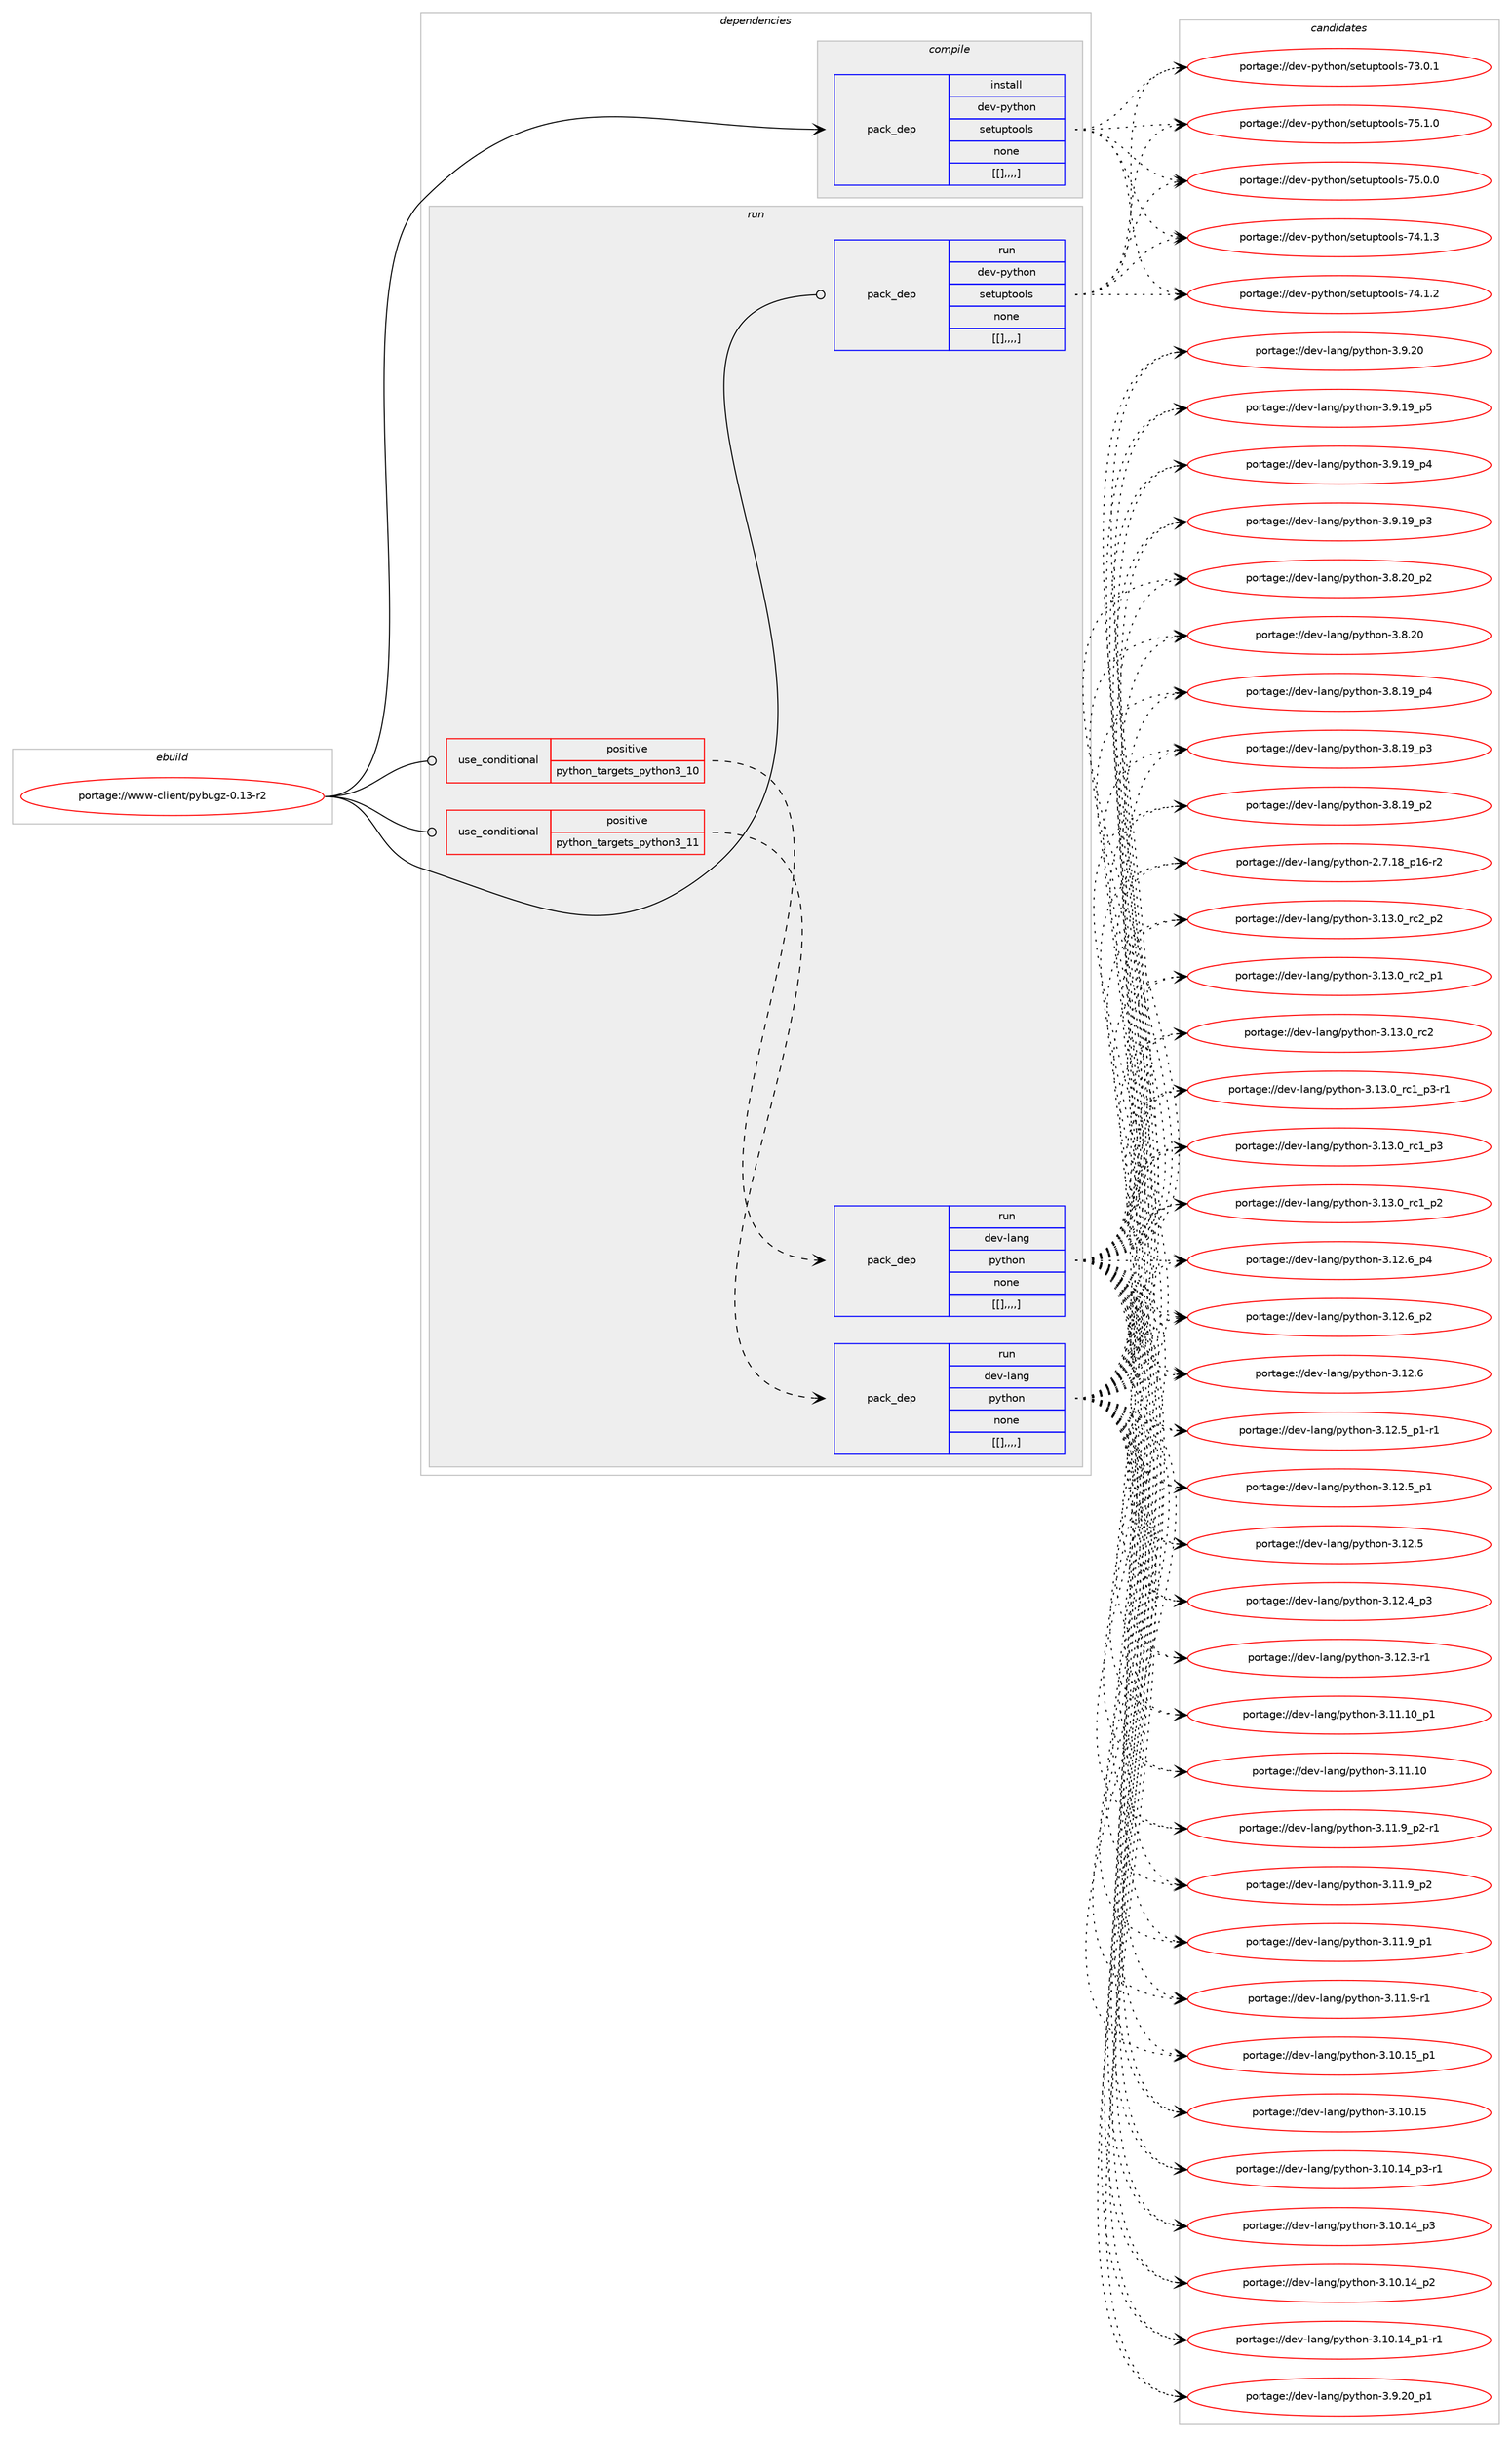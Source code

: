 digraph prolog {

# *************
# Graph options
# *************

newrank=true;
concentrate=true;
compound=true;
graph [rankdir=LR,fontname=Helvetica,fontsize=10,ranksep=1.5];#, ranksep=2.5, nodesep=0.2];
edge  [arrowhead=vee];
node  [fontname=Helvetica,fontsize=10];

# **********
# The ebuild
# **********

subgraph cluster_leftcol {
color=gray;
label=<<i>ebuild</i>>;
id [label="portage://www-client/pybugz-0.13-r2", color=red, width=4, href="../www-client/pybugz-0.13-r2.svg"];
}

# ****************
# The dependencies
# ****************

subgraph cluster_midcol {
color=gray;
label=<<i>dependencies</i>>;
subgraph cluster_compile {
fillcolor="#eeeeee";
style=filled;
label=<<i>compile</i>>;
subgraph pack18533 {
dependency29468 [label=<<TABLE BORDER="0" CELLBORDER="1" CELLSPACING="0" CELLPADDING="4" WIDTH="220"><TR><TD ROWSPAN="6" CELLPADDING="30">pack_dep</TD></TR><TR><TD WIDTH="110">install</TD></TR><TR><TD>dev-python</TD></TR><TR><TD>setuptools</TD></TR><TR><TD>none</TD></TR><TR><TD>[[],,,,]</TD></TR></TABLE>>, shape=none, color=blue];
}
id:e -> dependency29468:w [weight=20,style="solid",arrowhead="vee"];
}
subgraph cluster_compileandrun {
fillcolor="#eeeeee";
style=filled;
label=<<i>compile and run</i>>;
}
subgraph cluster_run {
fillcolor="#eeeeee";
style=filled;
label=<<i>run</i>>;
subgraph cond10714 {
dependency29469 [label=<<TABLE BORDER="0" CELLBORDER="1" CELLSPACING="0" CELLPADDING="4"><TR><TD ROWSPAN="3" CELLPADDING="10">use_conditional</TD></TR><TR><TD>positive</TD></TR><TR><TD>python_targets_python3_10</TD></TR></TABLE>>, shape=none, color=red];
subgraph pack18534 {
dependency29470 [label=<<TABLE BORDER="0" CELLBORDER="1" CELLSPACING="0" CELLPADDING="4" WIDTH="220"><TR><TD ROWSPAN="6" CELLPADDING="30">pack_dep</TD></TR><TR><TD WIDTH="110">run</TD></TR><TR><TD>dev-lang</TD></TR><TR><TD>python</TD></TR><TR><TD>none</TD></TR><TR><TD>[[],,,,]</TD></TR></TABLE>>, shape=none, color=blue];
}
dependency29469:e -> dependency29470:w [weight=20,style="dashed",arrowhead="vee"];
}
id:e -> dependency29469:w [weight=20,style="solid",arrowhead="odot"];
subgraph cond10715 {
dependency29471 [label=<<TABLE BORDER="0" CELLBORDER="1" CELLSPACING="0" CELLPADDING="4"><TR><TD ROWSPAN="3" CELLPADDING="10">use_conditional</TD></TR><TR><TD>positive</TD></TR><TR><TD>python_targets_python3_11</TD></TR></TABLE>>, shape=none, color=red];
subgraph pack18535 {
dependency29472 [label=<<TABLE BORDER="0" CELLBORDER="1" CELLSPACING="0" CELLPADDING="4" WIDTH="220"><TR><TD ROWSPAN="6" CELLPADDING="30">pack_dep</TD></TR><TR><TD WIDTH="110">run</TD></TR><TR><TD>dev-lang</TD></TR><TR><TD>python</TD></TR><TR><TD>none</TD></TR><TR><TD>[[],,,,]</TD></TR></TABLE>>, shape=none, color=blue];
}
dependency29471:e -> dependency29472:w [weight=20,style="dashed",arrowhead="vee"];
}
id:e -> dependency29471:w [weight=20,style="solid",arrowhead="odot"];
subgraph pack18536 {
dependency29473 [label=<<TABLE BORDER="0" CELLBORDER="1" CELLSPACING="0" CELLPADDING="4" WIDTH="220"><TR><TD ROWSPAN="6" CELLPADDING="30">pack_dep</TD></TR><TR><TD WIDTH="110">run</TD></TR><TR><TD>dev-python</TD></TR><TR><TD>setuptools</TD></TR><TR><TD>none</TD></TR><TR><TD>[[],,,,]</TD></TR></TABLE>>, shape=none, color=blue];
}
id:e -> dependency29473:w [weight=20,style="solid",arrowhead="odot"];
}
}

# **************
# The candidates
# **************

subgraph cluster_choices {
rank=same;
color=gray;
label=<<i>candidates</i>>;

subgraph choice18533 {
color=black;
nodesep=1;
choice100101118451121211161041111104711510111611711211611111110811545555346494648 [label="portage://dev-python/setuptools-75.1.0", color=red, width=4,href="../dev-python/setuptools-75.1.0.svg"];
choice100101118451121211161041111104711510111611711211611111110811545555346484648 [label="portage://dev-python/setuptools-75.0.0", color=red, width=4,href="../dev-python/setuptools-75.0.0.svg"];
choice100101118451121211161041111104711510111611711211611111110811545555246494651 [label="portage://dev-python/setuptools-74.1.3", color=red, width=4,href="../dev-python/setuptools-74.1.3.svg"];
choice100101118451121211161041111104711510111611711211611111110811545555246494650 [label="portage://dev-python/setuptools-74.1.2", color=red, width=4,href="../dev-python/setuptools-74.1.2.svg"];
choice100101118451121211161041111104711510111611711211611111110811545555146484649 [label="portage://dev-python/setuptools-73.0.1", color=red, width=4,href="../dev-python/setuptools-73.0.1.svg"];
dependency29468:e -> choice100101118451121211161041111104711510111611711211611111110811545555346494648:w [style=dotted,weight="100"];
dependency29468:e -> choice100101118451121211161041111104711510111611711211611111110811545555346484648:w [style=dotted,weight="100"];
dependency29468:e -> choice100101118451121211161041111104711510111611711211611111110811545555246494651:w [style=dotted,weight="100"];
dependency29468:e -> choice100101118451121211161041111104711510111611711211611111110811545555246494650:w [style=dotted,weight="100"];
dependency29468:e -> choice100101118451121211161041111104711510111611711211611111110811545555146484649:w [style=dotted,weight="100"];
}
subgraph choice18534 {
color=black;
nodesep=1;
choice100101118451089711010347112121116104111110455146495146489511499509511250 [label="portage://dev-lang/python-3.13.0_rc2_p2", color=red, width=4,href="../dev-lang/python-3.13.0_rc2_p2.svg"];
choice100101118451089711010347112121116104111110455146495146489511499509511249 [label="portage://dev-lang/python-3.13.0_rc2_p1", color=red, width=4,href="../dev-lang/python-3.13.0_rc2_p1.svg"];
choice10010111845108971101034711212111610411111045514649514648951149950 [label="portage://dev-lang/python-3.13.0_rc2", color=red, width=4,href="../dev-lang/python-3.13.0_rc2.svg"];
choice1001011184510897110103471121211161041111104551464951464895114994995112514511449 [label="portage://dev-lang/python-3.13.0_rc1_p3-r1", color=red, width=4,href="../dev-lang/python-3.13.0_rc1_p3-r1.svg"];
choice100101118451089711010347112121116104111110455146495146489511499499511251 [label="portage://dev-lang/python-3.13.0_rc1_p3", color=red, width=4,href="../dev-lang/python-3.13.0_rc1_p3.svg"];
choice100101118451089711010347112121116104111110455146495146489511499499511250 [label="portage://dev-lang/python-3.13.0_rc1_p2", color=red, width=4,href="../dev-lang/python-3.13.0_rc1_p2.svg"];
choice100101118451089711010347112121116104111110455146495046549511252 [label="portage://dev-lang/python-3.12.6_p4", color=red, width=4,href="../dev-lang/python-3.12.6_p4.svg"];
choice100101118451089711010347112121116104111110455146495046549511250 [label="portage://dev-lang/python-3.12.6_p2", color=red, width=4,href="../dev-lang/python-3.12.6_p2.svg"];
choice10010111845108971101034711212111610411111045514649504654 [label="portage://dev-lang/python-3.12.6", color=red, width=4,href="../dev-lang/python-3.12.6.svg"];
choice1001011184510897110103471121211161041111104551464950465395112494511449 [label="portage://dev-lang/python-3.12.5_p1-r1", color=red, width=4,href="../dev-lang/python-3.12.5_p1-r1.svg"];
choice100101118451089711010347112121116104111110455146495046539511249 [label="portage://dev-lang/python-3.12.5_p1", color=red, width=4,href="../dev-lang/python-3.12.5_p1.svg"];
choice10010111845108971101034711212111610411111045514649504653 [label="portage://dev-lang/python-3.12.5", color=red, width=4,href="../dev-lang/python-3.12.5.svg"];
choice100101118451089711010347112121116104111110455146495046529511251 [label="portage://dev-lang/python-3.12.4_p3", color=red, width=4,href="../dev-lang/python-3.12.4_p3.svg"];
choice100101118451089711010347112121116104111110455146495046514511449 [label="portage://dev-lang/python-3.12.3-r1", color=red, width=4,href="../dev-lang/python-3.12.3-r1.svg"];
choice10010111845108971101034711212111610411111045514649494649489511249 [label="portage://dev-lang/python-3.11.10_p1", color=red, width=4,href="../dev-lang/python-3.11.10_p1.svg"];
choice1001011184510897110103471121211161041111104551464949464948 [label="portage://dev-lang/python-3.11.10", color=red, width=4,href="../dev-lang/python-3.11.10.svg"];
choice1001011184510897110103471121211161041111104551464949465795112504511449 [label="portage://dev-lang/python-3.11.9_p2-r1", color=red, width=4,href="../dev-lang/python-3.11.9_p2-r1.svg"];
choice100101118451089711010347112121116104111110455146494946579511250 [label="portage://dev-lang/python-3.11.9_p2", color=red, width=4,href="../dev-lang/python-3.11.9_p2.svg"];
choice100101118451089711010347112121116104111110455146494946579511249 [label="portage://dev-lang/python-3.11.9_p1", color=red, width=4,href="../dev-lang/python-3.11.9_p1.svg"];
choice100101118451089711010347112121116104111110455146494946574511449 [label="portage://dev-lang/python-3.11.9-r1", color=red, width=4,href="../dev-lang/python-3.11.9-r1.svg"];
choice10010111845108971101034711212111610411111045514649484649539511249 [label="portage://dev-lang/python-3.10.15_p1", color=red, width=4,href="../dev-lang/python-3.10.15_p1.svg"];
choice1001011184510897110103471121211161041111104551464948464953 [label="portage://dev-lang/python-3.10.15", color=red, width=4,href="../dev-lang/python-3.10.15.svg"];
choice100101118451089711010347112121116104111110455146494846495295112514511449 [label="portage://dev-lang/python-3.10.14_p3-r1", color=red, width=4,href="../dev-lang/python-3.10.14_p3-r1.svg"];
choice10010111845108971101034711212111610411111045514649484649529511251 [label="portage://dev-lang/python-3.10.14_p3", color=red, width=4,href="../dev-lang/python-3.10.14_p3.svg"];
choice10010111845108971101034711212111610411111045514649484649529511250 [label="portage://dev-lang/python-3.10.14_p2", color=red, width=4,href="../dev-lang/python-3.10.14_p2.svg"];
choice100101118451089711010347112121116104111110455146494846495295112494511449 [label="portage://dev-lang/python-3.10.14_p1-r1", color=red, width=4,href="../dev-lang/python-3.10.14_p1-r1.svg"];
choice100101118451089711010347112121116104111110455146574650489511249 [label="portage://dev-lang/python-3.9.20_p1", color=red, width=4,href="../dev-lang/python-3.9.20_p1.svg"];
choice10010111845108971101034711212111610411111045514657465048 [label="portage://dev-lang/python-3.9.20", color=red, width=4,href="../dev-lang/python-3.9.20.svg"];
choice100101118451089711010347112121116104111110455146574649579511253 [label="portage://dev-lang/python-3.9.19_p5", color=red, width=4,href="../dev-lang/python-3.9.19_p5.svg"];
choice100101118451089711010347112121116104111110455146574649579511252 [label="portage://dev-lang/python-3.9.19_p4", color=red, width=4,href="../dev-lang/python-3.9.19_p4.svg"];
choice100101118451089711010347112121116104111110455146574649579511251 [label="portage://dev-lang/python-3.9.19_p3", color=red, width=4,href="../dev-lang/python-3.9.19_p3.svg"];
choice100101118451089711010347112121116104111110455146564650489511250 [label="portage://dev-lang/python-3.8.20_p2", color=red, width=4,href="../dev-lang/python-3.8.20_p2.svg"];
choice10010111845108971101034711212111610411111045514656465048 [label="portage://dev-lang/python-3.8.20", color=red, width=4,href="../dev-lang/python-3.8.20.svg"];
choice100101118451089711010347112121116104111110455146564649579511252 [label="portage://dev-lang/python-3.8.19_p4", color=red, width=4,href="../dev-lang/python-3.8.19_p4.svg"];
choice100101118451089711010347112121116104111110455146564649579511251 [label="portage://dev-lang/python-3.8.19_p3", color=red, width=4,href="../dev-lang/python-3.8.19_p3.svg"];
choice100101118451089711010347112121116104111110455146564649579511250 [label="portage://dev-lang/python-3.8.19_p2", color=red, width=4,href="../dev-lang/python-3.8.19_p2.svg"];
choice100101118451089711010347112121116104111110455046554649569511249544511450 [label="portage://dev-lang/python-2.7.18_p16-r2", color=red, width=4,href="../dev-lang/python-2.7.18_p16-r2.svg"];
dependency29470:e -> choice100101118451089711010347112121116104111110455146495146489511499509511250:w [style=dotted,weight="100"];
dependency29470:e -> choice100101118451089711010347112121116104111110455146495146489511499509511249:w [style=dotted,weight="100"];
dependency29470:e -> choice10010111845108971101034711212111610411111045514649514648951149950:w [style=dotted,weight="100"];
dependency29470:e -> choice1001011184510897110103471121211161041111104551464951464895114994995112514511449:w [style=dotted,weight="100"];
dependency29470:e -> choice100101118451089711010347112121116104111110455146495146489511499499511251:w [style=dotted,weight="100"];
dependency29470:e -> choice100101118451089711010347112121116104111110455146495146489511499499511250:w [style=dotted,weight="100"];
dependency29470:e -> choice100101118451089711010347112121116104111110455146495046549511252:w [style=dotted,weight="100"];
dependency29470:e -> choice100101118451089711010347112121116104111110455146495046549511250:w [style=dotted,weight="100"];
dependency29470:e -> choice10010111845108971101034711212111610411111045514649504654:w [style=dotted,weight="100"];
dependency29470:e -> choice1001011184510897110103471121211161041111104551464950465395112494511449:w [style=dotted,weight="100"];
dependency29470:e -> choice100101118451089711010347112121116104111110455146495046539511249:w [style=dotted,weight="100"];
dependency29470:e -> choice10010111845108971101034711212111610411111045514649504653:w [style=dotted,weight="100"];
dependency29470:e -> choice100101118451089711010347112121116104111110455146495046529511251:w [style=dotted,weight="100"];
dependency29470:e -> choice100101118451089711010347112121116104111110455146495046514511449:w [style=dotted,weight="100"];
dependency29470:e -> choice10010111845108971101034711212111610411111045514649494649489511249:w [style=dotted,weight="100"];
dependency29470:e -> choice1001011184510897110103471121211161041111104551464949464948:w [style=dotted,weight="100"];
dependency29470:e -> choice1001011184510897110103471121211161041111104551464949465795112504511449:w [style=dotted,weight="100"];
dependency29470:e -> choice100101118451089711010347112121116104111110455146494946579511250:w [style=dotted,weight="100"];
dependency29470:e -> choice100101118451089711010347112121116104111110455146494946579511249:w [style=dotted,weight="100"];
dependency29470:e -> choice100101118451089711010347112121116104111110455146494946574511449:w [style=dotted,weight="100"];
dependency29470:e -> choice10010111845108971101034711212111610411111045514649484649539511249:w [style=dotted,weight="100"];
dependency29470:e -> choice1001011184510897110103471121211161041111104551464948464953:w [style=dotted,weight="100"];
dependency29470:e -> choice100101118451089711010347112121116104111110455146494846495295112514511449:w [style=dotted,weight="100"];
dependency29470:e -> choice10010111845108971101034711212111610411111045514649484649529511251:w [style=dotted,weight="100"];
dependency29470:e -> choice10010111845108971101034711212111610411111045514649484649529511250:w [style=dotted,weight="100"];
dependency29470:e -> choice100101118451089711010347112121116104111110455146494846495295112494511449:w [style=dotted,weight="100"];
dependency29470:e -> choice100101118451089711010347112121116104111110455146574650489511249:w [style=dotted,weight="100"];
dependency29470:e -> choice10010111845108971101034711212111610411111045514657465048:w [style=dotted,weight="100"];
dependency29470:e -> choice100101118451089711010347112121116104111110455146574649579511253:w [style=dotted,weight="100"];
dependency29470:e -> choice100101118451089711010347112121116104111110455146574649579511252:w [style=dotted,weight="100"];
dependency29470:e -> choice100101118451089711010347112121116104111110455146574649579511251:w [style=dotted,weight="100"];
dependency29470:e -> choice100101118451089711010347112121116104111110455146564650489511250:w [style=dotted,weight="100"];
dependency29470:e -> choice10010111845108971101034711212111610411111045514656465048:w [style=dotted,weight="100"];
dependency29470:e -> choice100101118451089711010347112121116104111110455146564649579511252:w [style=dotted,weight="100"];
dependency29470:e -> choice100101118451089711010347112121116104111110455146564649579511251:w [style=dotted,weight="100"];
dependency29470:e -> choice100101118451089711010347112121116104111110455146564649579511250:w [style=dotted,weight="100"];
dependency29470:e -> choice100101118451089711010347112121116104111110455046554649569511249544511450:w [style=dotted,weight="100"];
}
subgraph choice18535 {
color=black;
nodesep=1;
choice100101118451089711010347112121116104111110455146495146489511499509511250 [label="portage://dev-lang/python-3.13.0_rc2_p2", color=red, width=4,href="../dev-lang/python-3.13.0_rc2_p2.svg"];
choice100101118451089711010347112121116104111110455146495146489511499509511249 [label="portage://dev-lang/python-3.13.0_rc2_p1", color=red, width=4,href="../dev-lang/python-3.13.0_rc2_p1.svg"];
choice10010111845108971101034711212111610411111045514649514648951149950 [label="portage://dev-lang/python-3.13.0_rc2", color=red, width=4,href="../dev-lang/python-3.13.0_rc2.svg"];
choice1001011184510897110103471121211161041111104551464951464895114994995112514511449 [label="portage://dev-lang/python-3.13.0_rc1_p3-r1", color=red, width=4,href="../dev-lang/python-3.13.0_rc1_p3-r1.svg"];
choice100101118451089711010347112121116104111110455146495146489511499499511251 [label="portage://dev-lang/python-3.13.0_rc1_p3", color=red, width=4,href="../dev-lang/python-3.13.0_rc1_p3.svg"];
choice100101118451089711010347112121116104111110455146495146489511499499511250 [label="portage://dev-lang/python-3.13.0_rc1_p2", color=red, width=4,href="../dev-lang/python-3.13.0_rc1_p2.svg"];
choice100101118451089711010347112121116104111110455146495046549511252 [label="portage://dev-lang/python-3.12.6_p4", color=red, width=4,href="../dev-lang/python-3.12.6_p4.svg"];
choice100101118451089711010347112121116104111110455146495046549511250 [label="portage://dev-lang/python-3.12.6_p2", color=red, width=4,href="../dev-lang/python-3.12.6_p2.svg"];
choice10010111845108971101034711212111610411111045514649504654 [label="portage://dev-lang/python-3.12.6", color=red, width=4,href="../dev-lang/python-3.12.6.svg"];
choice1001011184510897110103471121211161041111104551464950465395112494511449 [label="portage://dev-lang/python-3.12.5_p1-r1", color=red, width=4,href="../dev-lang/python-3.12.5_p1-r1.svg"];
choice100101118451089711010347112121116104111110455146495046539511249 [label="portage://dev-lang/python-3.12.5_p1", color=red, width=4,href="../dev-lang/python-3.12.5_p1.svg"];
choice10010111845108971101034711212111610411111045514649504653 [label="portage://dev-lang/python-3.12.5", color=red, width=4,href="../dev-lang/python-3.12.5.svg"];
choice100101118451089711010347112121116104111110455146495046529511251 [label="portage://dev-lang/python-3.12.4_p3", color=red, width=4,href="../dev-lang/python-3.12.4_p3.svg"];
choice100101118451089711010347112121116104111110455146495046514511449 [label="portage://dev-lang/python-3.12.3-r1", color=red, width=4,href="../dev-lang/python-3.12.3-r1.svg"];
choice10010111845108971101034711212111610411111045514649494649489511249 [label="portage://dev-lang/python-3.11.10_p1", color=red, width=4,href="../dev-lang/python-3.11.10_p1.svg"];
choice1001011184510897110103471121211161041111104551464949464948 [label="portage://dev-lang/python-3.11.10", color=red, width=4,href="../dev-lang/python-3.11.10.svg"];
choice1001011184510897110103471121211161041111104551464949465795112504511449 [label="portage://dev-lang/python-3.11.9_p2-r1", color=red, width=4,href="../dev-lang/python-3.11.9_p2-r1.svg"];
choice100101118451089711010347112121116104111110455146494946579511250 [label="portage://dev-lang/python-3.11.9_p2", color=red, width=4,href="../dev-lang/python-3.11.9_p2.svg"];
choice100101118451089711010347112121116104111110455146494946579511249 [label="portage://dev-lang/python-3.11.9_p1", color=red, width=4,href="../dev-lang/python-3.11.9_p1.svg"];
choice100101118451089711010347112121116104111110455146494946574511449 [label="portage://dev-lang/python-3.11.9-r1", color=red, width=4,href="../dev-lang/python-3.11.9-r1.svg"];
choice10010111845108971101034711212111610411111045514649484649539511249 [label="portage://dev-lang/python-3.10.15_p1", color=red, width=4,href="../dev-lang/python-3.10.15_p1.svg"];
choice1001011184510897110103471121211161041111104551464948464953 [label="portage://dev-lang/python-3.10.15", color=red, width=4,href="../dev-lang/python-3.10.15.svg"];
choice100101118451089711010347112121116104111110455146494846495295112514511449 [label="portage://dev-lang/python-3.10.14_p3-r1", color=red, width=4,href="../dev-lang/python-3.10.14_p3-r1.svg"];
choice10010111845108971101034711212111610411111045514649484649529511251 [label="portage://dev-lang/python-3.10.14_p3", color=red, width=4,href="../dev-lang/python-3.10.14_p3.svg"];
choice10010111845108971101034711212111610411111045514649484649529511250 [label="portage://dev-lang/python-3.10.14_p2", color=red, width=4,href="../dev-lang/python-3.10.14_p2.svg"];
choice100101118451089711010347112121116104111110455146494846495295112494511449 [label="portage://dev-lang/python-3.10.14_p1-r1", color=red, width=4,href="../dev-lang/python-3.10.14_p1-r1.svg"];
choice100101118451089711010347112121116104111110455146574650489511249 [label="portage://dev-lang/python-3.9.20_p1", color=red, width=4,href="../dev-lang/python-3.9.20_p1.svg"];
choice10010111845108971101034711212111610411111045514657465048 [label="portage://dev-lang/python-3.9.20", color=red, width=4,href="../dev-lang/python-3.9.20.svg"];
choice100101118451089711010347112121116104111110455146574649579511253 [label="portage://dev-lang/python-3.9.19_p5", color=red, width=4,href="../dev-lang/python-3.9.19_p5.svg"];
choice100101118451089711010347112121116104111110455146574649579511252 [label="portage://dev-lang/python-3.9.19_p4", color=red, width=4,href="../dev-lang/python-3.9.19_p4.svg"];
choice100101118451089711010347112121116104111110455146574649579511251 [label="portage://dev-lang/python-3.9.19_p3", color=red, width=4,href="../dev-lang/python-3.9.19_p3.svg"];
choice100101118451089711010347112121116104111110455146564650489511250 [label="portage://dev-lang/python-3.8.20_p2", color=red, width=4,href="../dev-lang/python-3.8.20_p2.svg"];
choice10010111845108971101034711212111610411111045514656465048 [label="portage://dev-lang/python-3.8.20", color=red, width=4,href="../dev-lang/python-3.8.20.svg"];
choice100101118451089711010347112121116104111110455146564649579511252 [label="portage://dev-lang/python-3.8.19_p4", color=red, width=4,href="../dev-lang/python-3.8.19_p4.svg"];
choice100101118451089711010347112121116104111110455146564649579511251 [label="portage://dev-lang/python-3.8.19_p3", color=red, width=4,href="../dev-lang/python-3.8.19_p3.svg"];
choice100101118451089711010347112121116104111110455146564649579511250 [label="portage://dev-lang/python-3.8.19_p2", color=red, width=4,href="../dev-lang/python-3.8.19_p2.svg"];
choice100101118451089711010347112121116104111110455046554649569511249544511450 [label="portage://dev-lang/python-2.7.18_p16-r2", color=red, width=4,href="../dev-lang/python-2.7.18_p16-r2.svg"];
dependency29472:e -> choice100101118451089711010347112121116104111110455146495146489511499509511250:w [style=dotted,weight="100"];
dependency29472:e -> choice100101118451089711010347112121116104111110455146495146489511499509511249:w [style=dotted,weight="100"];
dependency29472:e -> choice10010111845108971101034711212111610411111045514649514648951149950:w [style=dotted,weight="100"];
dependency29472:e -> choice1001011184510897110103471121211161041111104551464951464895114994995112514511449:w [style=dotted,weight="100"];
dependency29472:e -> choice100101118451089711010347112121116104111110455146495146489511499499511251:w [style=dotted,weight="100"];
dependency29472:e -> choice100101118451089711010347112121116104111110455146495146489511499499511250:w [style=dotted,weight="100"];
dependency29472:e -> choice100101118451089711010347112121116104111110455146495046549511252:w [style=dotted,weight="100"];
dependency29472:e -> choice100101118451089711010347112121116104111110455146495046549511250:w [style=dotted,weight="100"];
dependency29472:e -> choice10010111845108971101034711212111610411111045514649504654:w [style=dotted,weight="100"];
dependency29472:e -> choice1001011184510897110103471121211161041111104551464950465395112494511449:w [style=dotted,weight="100"];
dependency29472:e -> choice100101118451089711010347112121116104111110455146495046539511249:w [style=dotted,weight="100"];
dependency29472:e -> choice10010111845108971101034711212111610411111045514649504653:w [style=dotted,weight="100"];
dependency29472:e -> choice100101118451089711010347112121116104111110455146495046529511251:w [style=dotted,weight="100"];
dependency29472:e -> choice100101118451089711010347112121116104111110455146495046514511449:w [style=dotted,weight="100"];
dependency29472:e -> choice10010111845108971101034711212111610411111045514649494649489511249:w [style=dotted,weight="100"];
dependency29472:e -> choice1001011184510897110103471121211161041111104551464949464948:w [style=dotted,weight="100"];
dependency29472:e -> choice1001011184510897110103471121211161041111104551464949465795112504511449:w [style=dotted,weight="100"];
dependency29472:e -> choice100101118451089711010347112121116104111110455146494946579511250:w [style=dotted,weight="100"];
dependency29472:e -> choice100101118451089711010347112121116104111110455146494946579511249:w [style=dotted,weight="100"];
dependency29472:e -> choice100101118451089711010347112121116104111110455146494946574511449:w [style=dotted,weight="100"];
dependency29472:e -> choice10010111845108971101034711212111610411111045514649484649539511249:w [style=dotted,weight="100"];
dependency29472:e -> choice1001011184510897110103471121211161041111104551464948464953:w [style=dotted,weight="100"];
dependency29472:e -> choice100101118451089711010347112121116104111110455146494846495295112514511449:w [style=dotted,weight="100"];
dependency29472:e -> choice10010111845108971101034711212111610411111045514649484649529511251:w [style=dotted,weight="100"];
dependency29472:e -> choice10010111845108971101034711212111610411111045514649484649529511250:w [style=dotted,weight="100"];
dependency29472:e -> choice100101118451089711010347112121116104111110455146494846495295112494511449:w [style=dotted,weight="100"];
dependency29472:e -> choice100101118451089711010347112121116104111110455146574650489511249:w [style=dotted,weight="100"];
dependency29472:e -> choice10010111845108971101034711212111610411111045514657465048:w [style=dotted,weight="100"];
dependency29472:e -> choice100101118451089711010347112121116104111110455146574649579511253:w [style=dotted,weight="100"];
dependency29472:e -> choice100101118451089711010347112121116104111110455146574649579511252:w [style=dotted,weight="100"];
dependency29472:e -> choice100101118451089711010347112121116104111110455146574649579511251:w [style=dotted,weight="100"];
dependency29472:e -> choice100101118451089711010347112121116104111110455146564650489511250:w [style=dotted,weight="100"];
dependency29472:e -> choice10010111845108971101034711212111610411111045514656465048:w [style=dotted,weight="100"];
dependency29472:e -> choice100101118451089711010347112121116104111110455146564649579511252:w [style=dotted,weight="100"];
dependency29472:e -> choice100101118451089711010347112121116104111110455146564649579511251:w [style=dotted,weight="100"];
dependency29472:e -> choice100101118451089711010347112121116104111110455146564649579511250:w [style=dotted,weight="100"];
dependency29472:e -> choice100101118451089711010347112121116104111110455046554649569511249544511450:w [style=dotted,weight="100"];
}
subgraph choice18536 {
color=black;
nodesep=1;
choice100101118451121211161041111104711510111611711211611111110811545555346494648 [label="portage://dev-python/setuptools-75.1.0", color=red, width=4,href="../dev-python/setuptools-75.1.0.svg"];
choice100101118451121211161041111104711510111611711211611111110811545555346484648 [label="portage://dev-python/setuptools-75.0.0", color=red, width=4,href="../dev-python/setuptools-75.0.0.svg"];
choice100101118451121211161041111104711510111611711211611111110811545555246494651 [label="portage://dev-python/setuptools-74.1.3", color=red, width=4,href="../dev-python/setuptools-74.1.3.svg"];
choice100101118451121211161041111104711510111611711211611111110811545555246494650 [label="portage://dev-python/setuptools-74.1.2", color=red, width=4,href="../dev-python/setuptools-74.1.2.svg"];
choice100101118451121211161041111104711510111611711211611111110811545555146484649 [label="portage://dev-python/setuptools-73.0.1", color=red, width=4,href="../dev-python/setuptools-73.0.1.svg"];
dependency29473:e -> choice100101118451121211161041111104711510111611711211611111110811545555346494648:w [style=dotted,weight="100"];
dependency29473:e -> choice100101118451121211161041111104711510111611711211611111110811545555346484648:w [style=dotted,weight="100"];
dependency29473:e -> choice100101118451121211161041111104711510111611711211611111110811545555246494651:w [style=dotted,weight="100"];
dependency29473:e -> choice100101118451121211161041111104711510111611711211611111110811545555246494650:w [style=dotted,weight="100"];
dependency29473:e -> choice100101118451121211161041111104711510111611711211611111110811545555146484649:w [style=dotted,weight="100"];
}
}

}
